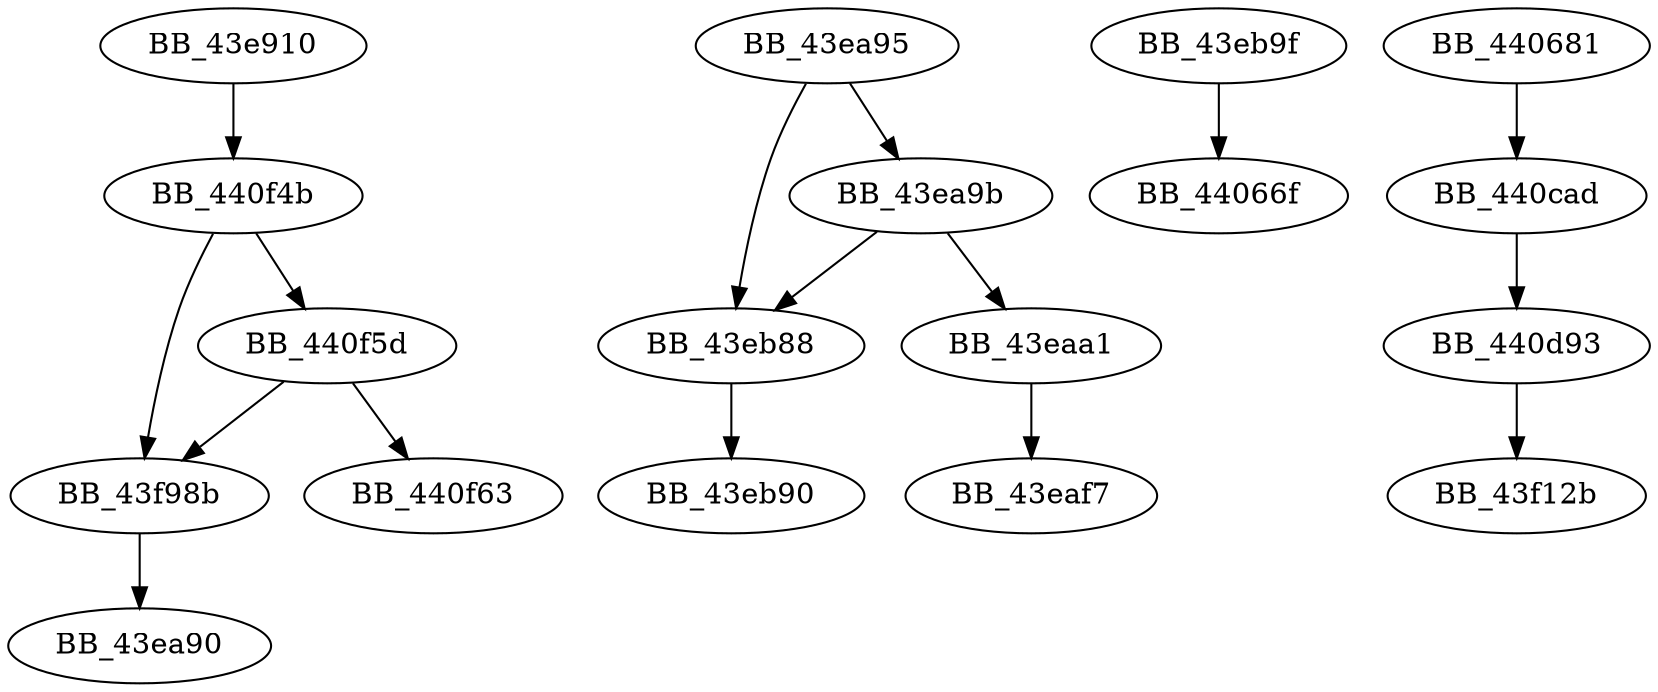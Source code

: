 DiGraph sub_43E910{
BB_43e910->BB_440f4b
BB_43ea95->BB_43ea9b
BB_43ea95->BB_43eb88
BB_43ea9b->BB_43eaa1
BB_43ea9b->BB_43eb88
BB_43eaa1->BB_43eaf7
BB_43eb88->BB_43eb90
BB_43eb9f->BB_44066f
BB_43f98b->BB_43ea90
BB_440681->BB_440cad
BB_440cad->BB_440d93
BB_440d93->BB_43f12b
BB_440f4b->BB_43f98b
BB_440f4b->BB_440f5d
BB_440f5d->BB_43f98b
BB_440f5d->BB_440f63
}
